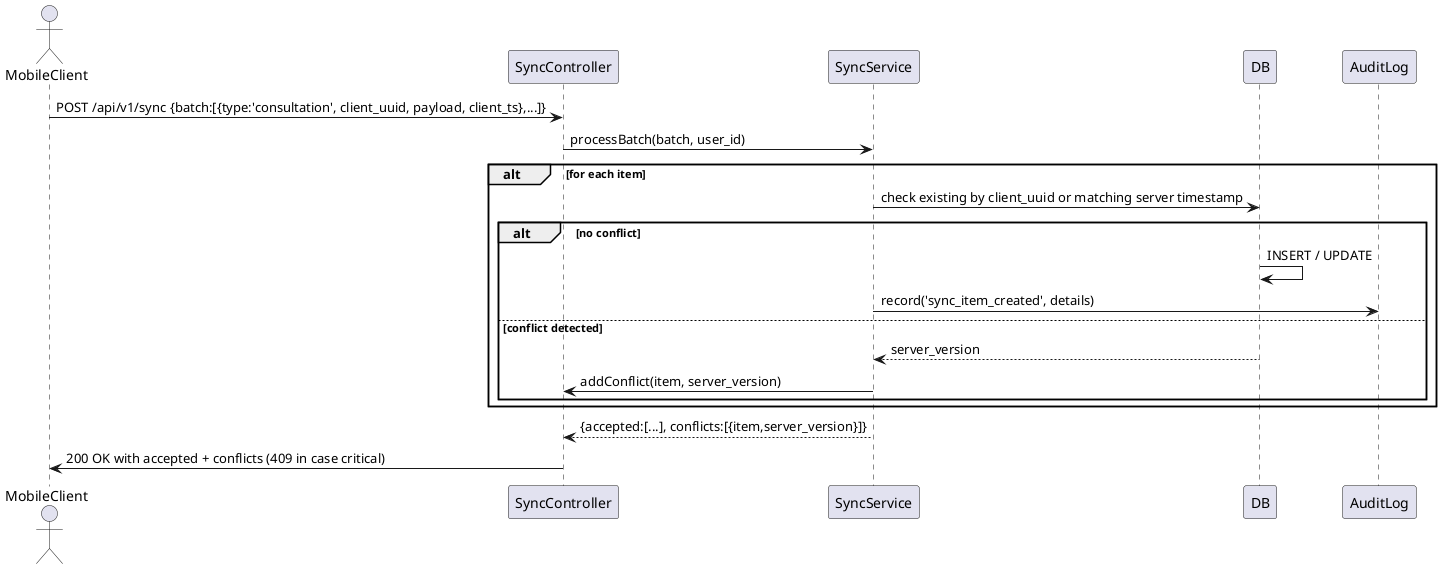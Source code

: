 @startuml Seq_OfflineSync
actor MobileClient
participant SyncController
participant SyncService
participant DB
participant AuditLog

MobileClient -> SyncController: POST /api/v1/sync {batch:[{type:'consultation', client_uuid, payload, client_ts},...]}
SyncController -> SyncService: processBatch(batch, user_id)
alt for each item
  SyncService -> DB: check existing by client_uuid or matching server timestamp
  alt no conflict
    DB -> DB: INSERT / UPDATE
    SyncService -> AuditLog: record('sync_item_created', details)
  else conflict detected
    DB --> SyncService: server_version
    SyncService -> SyncController: addConflict(item, server_version)
  end
end
SyncService --> SyncController: {accepted:[...], conflicts:[{item,server_version}]}
SyncController -> MobileClient: 200 OK with accepted + conflicts (409 in case critical)
@enduml
